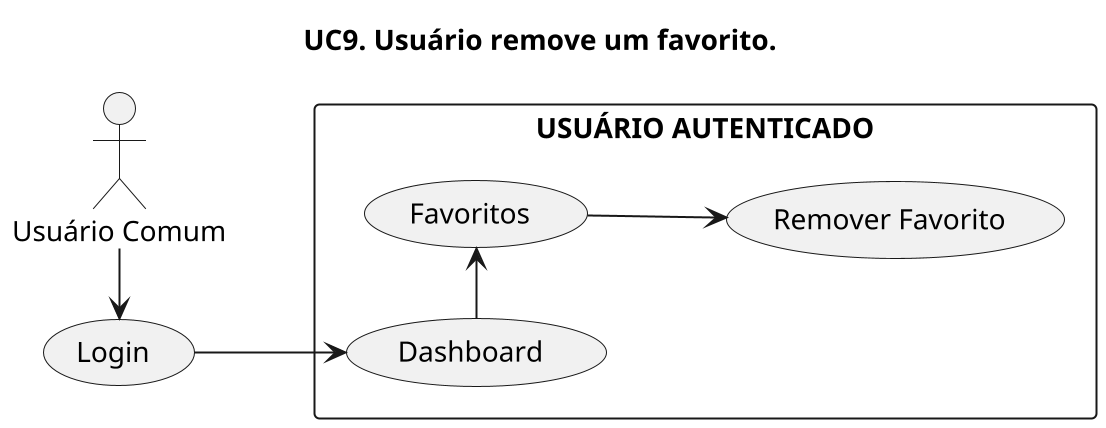 @startuml
left to right direction
title "UC9. Usuário remove um favorito."
scale 2

User as "Usuário Comum"

rectangle "USUÁRIO AUTENTICADO" {
    (Favoritos) as favoritos
    (Dashboard) as VerEmpresas
    (Remover Favorito) as remove
}

(Login) as Login

User -r--> Login
Login --> VerEmpresas
VerEmpresas -r--> favoritos
favoritos --> remove
@enduml